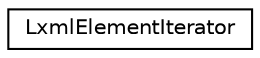 digraph "Graphical Class Hierarchy"
{
 // LATEX_PDF_SIZE
  edge [fontname="Helvetica",fontsize="10",labelfontname="Helvetica",labelfontsize="10"];
  node [fontname="Helvetica",fontsize="10",shape=record];
  rankdir="LR";
  Node0 [label="LxmlElementIterator",height=0.2,width=0.4,color="black", fillcolor="white", style="filled",URL="$structLxmlElementIterator.html",tooltip=" "];
}
